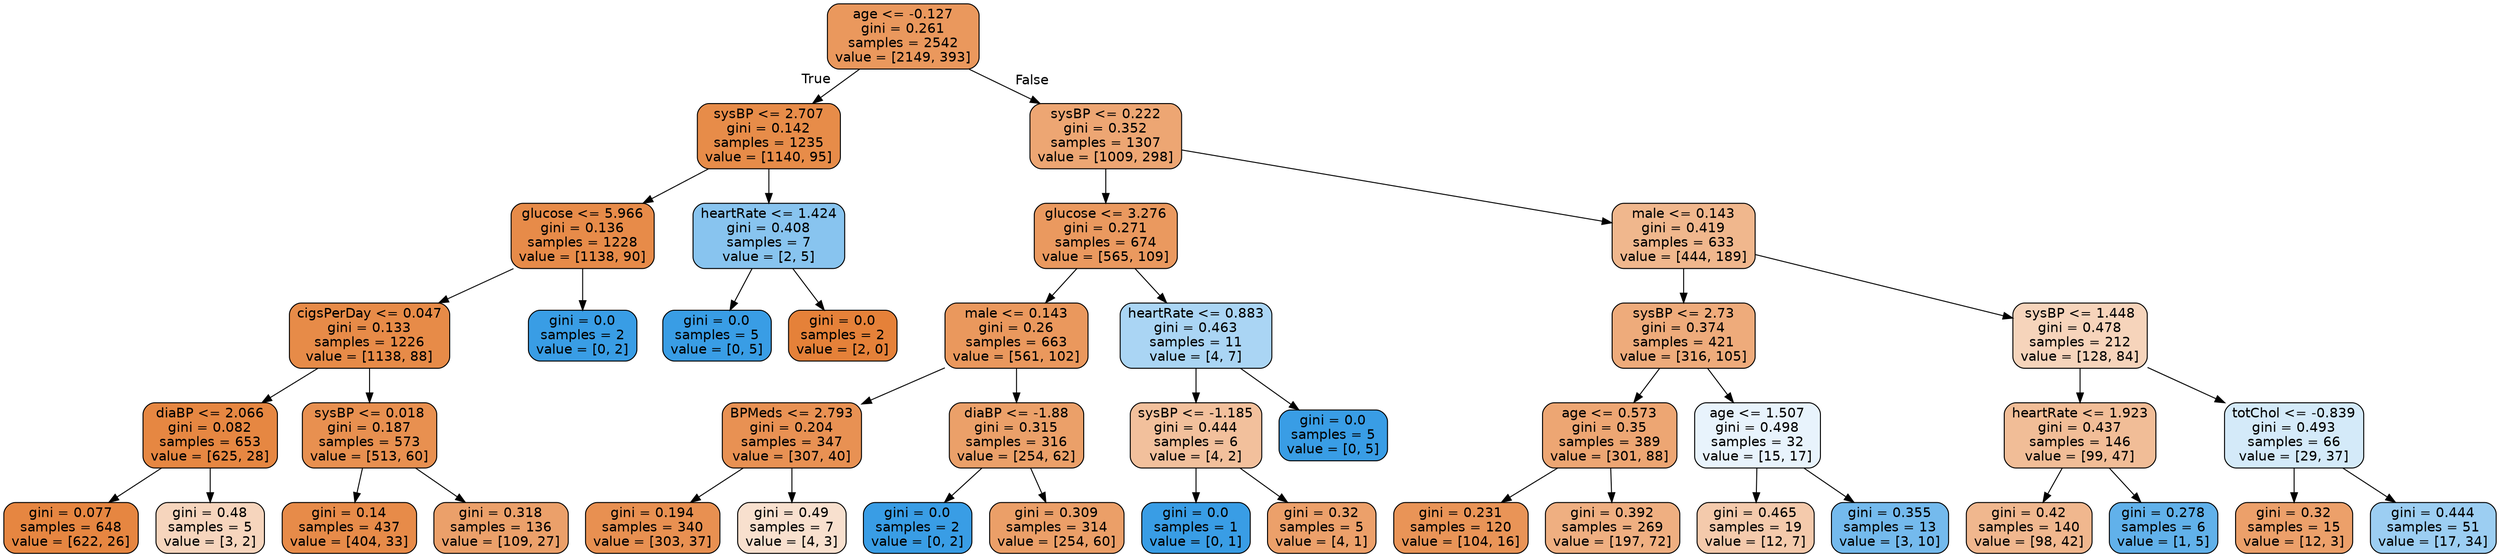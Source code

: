 digraph Tree {
node [shape=box, style="filled, rounded", color="black", fontname="helvetica"] ;
edge [fontname="helvetica"] ;
0 [label="age <= -0.127\ngini = 0.261\nsamples = 2542\nvalue = [2149, 393]", fillcolor="#ea985d"] ;
1 [label="sysBP <= 2.707\ngini = 0.142\nsamples = 1235\nvalue = [1140, 95]", fillcolor="#e78c49"] ;
0 -> 1 [labeldistance=2.5, labelangle=45, headlabel="True"] ;
2 [label="glucose <= 5.966\ngini = 0.136\nsamples = 1228\nvalue = [1138, 90]", fillcolor="#e78b49"] ;
1 -> 2 ;
3 [label="cigsPerDay <= 0.047\ngini = 0.133\nsamples = 1226\nvalue = [1138, 88]", fillcolor="#e78b48"] ;
2 -> 3 ;
4 [label="diaBP <= 2.066\ngini = 0.082\nsamples = 653\nvalue = [625, 28]", fillcolor="#e68742"] ;
3 -> 4 ;
5 [label="gini = 0.077\nsamples = 648\nvalue = [622, 26]", fillcolor="#e68641"] ;
4 -> 5 ;
6 [label="gini = 0.48\nsamples = 5\nvalue = [3, 2]", fillcolor="#f6d5bd"] ;
4 -> 6 ;
7 [label="sysBP <= 0.018\ngini = 0.187\nsamples = 573\nvalue = [513, 60]", fillcolor="#e89050"] ;
3 -> 7 ;
8 [label="gini = 0.14\nsamples = 437\nvalue = [404, 33]", fillcolor="#e78b49"] ;
7 -> 8 ;
9 [label="gini = 0.318\nsamples = 136\nvalue = [109, 27]", fillcolor="#eba06a"] ;
7 -> 9 ;
10 [label="gini = 0.0\nsamples = 2\nvalue = [0, 2]", fillcolor="#399de5"] ;
2 -> 10 ;
11 [label="heartRate <= 1.424\ngini = 0.408\nsamples = 7\nvalue = [2, 5]", fillcolor="#88c4ef"] ;
1 -> 11 ;
12 [label="gini = 0.0\nsamples = 5\nvalue = [0, 5]", fillcolor="#399de5"] ;
11 -> 12 ;
13 [label="gini = 0.0\nsamples = 2\nvalue = [2, 0]", fillcolor="#e58139"] ;
11 -> 13 ;
14 [label="sysBP <= 0.222\ngini = 0.352\nsamples = 1307\nvalue = [1009, 298]", fillcolor="#eda673"] ;
0 -> 14 [labeldistance=2.5, labelangle=-45, headlabel="False"] ;
15 [label="glucose <= 3.276\ngini = 0.271\nsamples = 674\nvalue = [565, 109]", fillcolor="#ea995f"] ;
14 -> 15 ;
16 [label="male <= 0.143\ngini = 0.26\nsamples = 663\nvalue = [561, 102]", fillcolor="#ea985d"] ;
15 -> 16 ;
17 [label="BPMeds <= 2.793\ngini = 0.204\nsamples = 347\nvalue = [307, 40]", fillcolor="#e89153"] ;
16 -> 17 ;
18 [label="gini = 0.194\nsamples = 340\nvalue = [303, 37]", fillcolor="#e89051"] ;
17 -> 18 ;
19 [label="gini = 0.49\nsamples = 7\nvalue = [4, 3]", fillcolor="#f8e0ce"] ;
17 -> 19 ;
20 [label="diaBP <= -1.88\ngini = 0.315\nsamples = 316\nvalue = [254, 62]", fillcolor="#eba069"] ;
16 -> 20 ;
21 [label="gini = 0.0\nsamples = 2\nvalue = [0, 2]", fillcolor="#399de5"] ;
20 -> 21 ;
22 [label="gini = 0.309\nsamples = 314\nvalue = [254, 60]", fillcolor="#eb9f68"] ;
20 -> 22 ;
23 [label="heartRate <= 0.883\ngini = 0.463\nsamples = 11\nvalue = [4, 7]", fillcolor="#aad5f4"] ;
15 -> 23 ;
24 [label="sysBP <= -1.185\ngini = 0.444\nsamples = 6\nvalue = [4, 2]", fillcolor="#f2c09c"] ;
23 -> 24 ;
25 [label="gini = 0.0\nsamples = 1\nvalue = [0, 1]", fillcolor="#399de5"] ;
24 -> 25 ;
26 [label="gini = 0.32\nsamples = 5\nvalue = [4, 1]", fillcolor="#eca06a"] ;
24 -> 26 ;
27 [label="gini = 0.0\nsamples = 5\nvalue = [0, 5]", fillcolor="#399de5"] ;
23 -> 27 ;
28 [label="male <= 0.143\ngini = 0.419\nsamples = 633\nvalue = [444, 189]", fillcolor="#f0b78d"] ;
14 -> 28 ;
29 [label="sysBP <= 2.73\ngini = 0.374\nsamples = 421\nvalue = [316, 105]", fillcolor="#eeab7b"] ;
28 -> 29 ;
30 [label="age <= 0.573\ngini = 0.35\nsamples = 389\nvalue = [301, 88]", fillcolor="#eda673"] ;
29 -> 30 ;
31 [label="gini = 0.231\nsamples = 120\nvalue = [104, 16]", fillcolor="#e99457"] ;
30 -> 31 ;
32 [label="gini = 0.392\nsamples = 269\nvalue = [197, 72]", fillcolor="#efaf81"] ;
30 -> 32 ;
33 [label="age <= 1.507\ngini = 0.498\nsamples = 32\nvalue = [15, 17]", fillcolor="#e8f3fc"] ;
29 -> 33 ;
34 [label="gini = 0.465\nsamples = 19\nvalue = [12, 7]", fillcolor="#f4caac"] ;
33 -> 34 ;
35 [label="gini = 0.355\nsamples = 13\nvalue = [3, 10]", fillcolor="#74baed"] ;
33 -> 35 ;
36 [label="sysBP <= 1.448\ngini = 0.478\nsamples = 212\nvalue = [128, 84]", fillcolor="#f6d4bb"] ;
28 -> 36 ;
37 [label="heartRate <= 1.923\ngini = 0.437\nsamples = 146\nvalue = [99, 47]", fillcolor="#f1bd97"] ;
36 -> 37 ;
38 [label="gini = 0.42\nsamples = 140\nvalue = [98, 42]", fillcolor="#f0b78e"] ;
37 -> 38 ;
39 [label="gini = 0.278\nsamples = 6\nvalue = [1, 5]", fillcolor="#61b1ea"] ;
37 -> 39 ;
40 [label="totChol <= -0.839\ngini = 0.493\nsamples = 66\nvalue = [29, 37]", fillcolor="#d4eaf9"] ;
36 -> 40 ;
41 [label="gini = 0.32\nsamples = 15\nvalue = [12, 3]", fillcolor="#eca06a"] ;
40 -> 41 ;
42 [label="gini = 0.444\nsamples = 51\nvalue = [17, 34]", fillcolor="#9ccef2"] ;
40 -> 42 ;
}